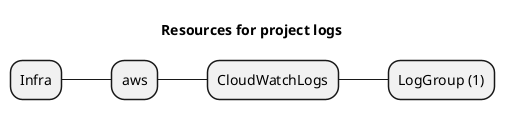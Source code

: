 @startmindmap
title Resources for project logs
skinparam monochrome true
+ Infra
++ aws
+++ CloudWatchLogs
++++ LogGroup (1)
@endmindmap